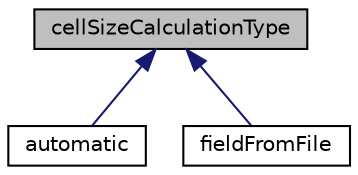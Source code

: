 digraph "cellSizeCalculationType"
{
  bgcolor="transparent";
  edge [fontname="Helvetica",fontsize="10",labelfontname="Helvetica",labelfontsize="10"];
  node [fontname="Helvetica",fontsize="10",shape=record];
  Node1 [label="cellSizeCalculationType",height=0.2,width=0.4,color="black", fillcolor="grey75", style="filled", fontcolor="black"];
  Node1 -> Node2 [dir="back",color="midnightblue",fontsize="10",style="solid",fontname="Helvetica"];
  Node2 [label="automatic",height=0.2,width=0.4,color="black",URL="$a00084.html"];
  Node1 -> Node3 [dir="back",color="midnightblue",fontsize="10",style="solid",fontname="Helvetica"];
  Node3 [label="fieldFromFile",height=0.2,width=0.4,color="black",URL="$a00775.html"];
}

